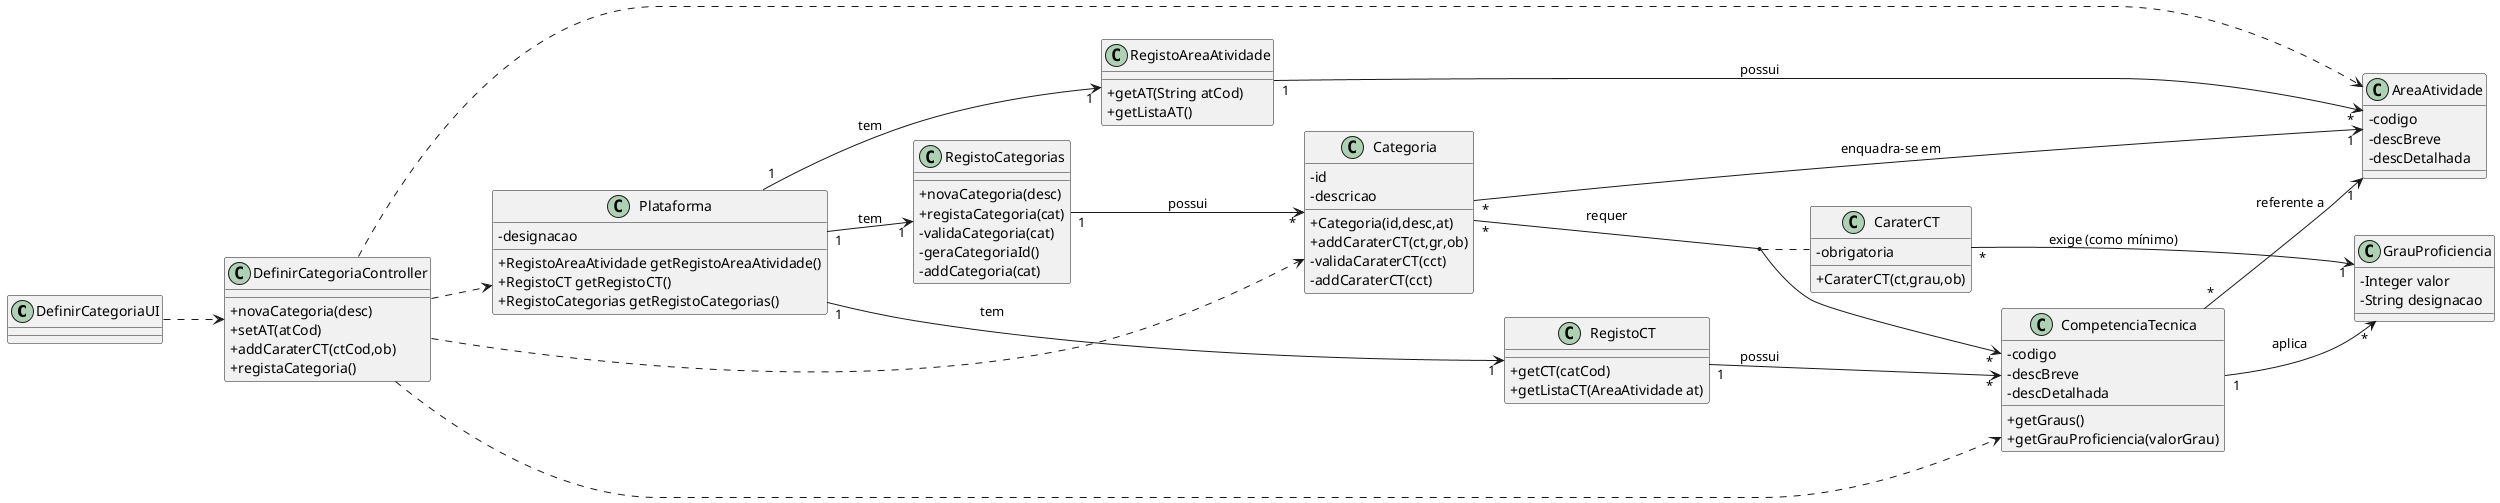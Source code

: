 @startuml
skinparam classAttributeIconSize 0
left to right direction
class DefinirCategoriaUI {
}

class DefinirCategoriaController {
  +novaCategoria(desc)
  +setAT(atCod)
  +addCaraterCT(ctCod,ob)
  +registaCategoria()
}

class Plataforma {
  -designacao
  +RegistoAreaAtividade getRegistoAreaAtividade()
  +RegistoCT getRegistoCT()
  +RegistoCategorias getRegistoCategorias()
}

class RegistoAreaAtividade {
  +getAT(String atCod)
  +getListaAT()
}

class RegistoCT {
  +getCT(catCod)
  +getListaCT(AreaAtividade at)
}

class RegistoCategorias {
  +novaCategoria(desc)
  +registaCategoria(cat)
  -validaCategoria(cat)
  -geraCategoriaId()
  -addCategoria(cat)
}

class CompetenciaTecnica {
  -codigo
  -descBreve
  -descDetalhada
  +getGraus()
  +getGrauProficiencia(valorGrau)
}

class GrauProficiencia {
  -Integer valor
  -String designacao
}

class CaraterCT {
  -obrigatoria
  +CaraterCT(ct,grau,ob)
}


class Categoria {
  -id
  -descricao
  +Categoria(id,desc,at)
  +addCaraterCT(ct,gr,ob)
  -validaCaraterCT(cct)
  -addCaraterCT(cct)
}

class AreaAtividade {
  -codigo
  -descBreve
  -descDetalhada
}

DefinirCategoriaUI ..> DefinirCategoriaController
DefinirCategoriaController ..> Plataforma
DefinirCategoriaController ..> AreaAtividade
DefinirCategoriaController ..> CompetenciaTecnica
DefinirCategoriaController ..> Categoria
Plataforma "1" --> "1" RegistoAreaAtividade : tem
Plataforma "1" --> "1" RegistoCT : tem
Plataforma "1" --> "1" RegistoCategorias : tem

RegistoAreaAtividade "1" --> "*" AreaAtividade : possui
RegistoCategorias "1" --> "*" Categoria : possui

RegistoCT "1" --> "*" CompetenciaTecnica : possui

Categoria "*" --> "1" AreaAtividade: enquadra-se em
Categoria "*" --> "*" CompetenciaTecnica: requer
(Categoria, CompetenciaTecnica) .. CaraterCT
CaraterCT "*" -r-> "1" GrauProficiencia: exige (como mínimo)

CompetenciaTecnica "*" --> "1" AreaAtividade : referente a
CompetenciaTecnica "1" --> "*" GrauProficiencia : aplica






@enduml
